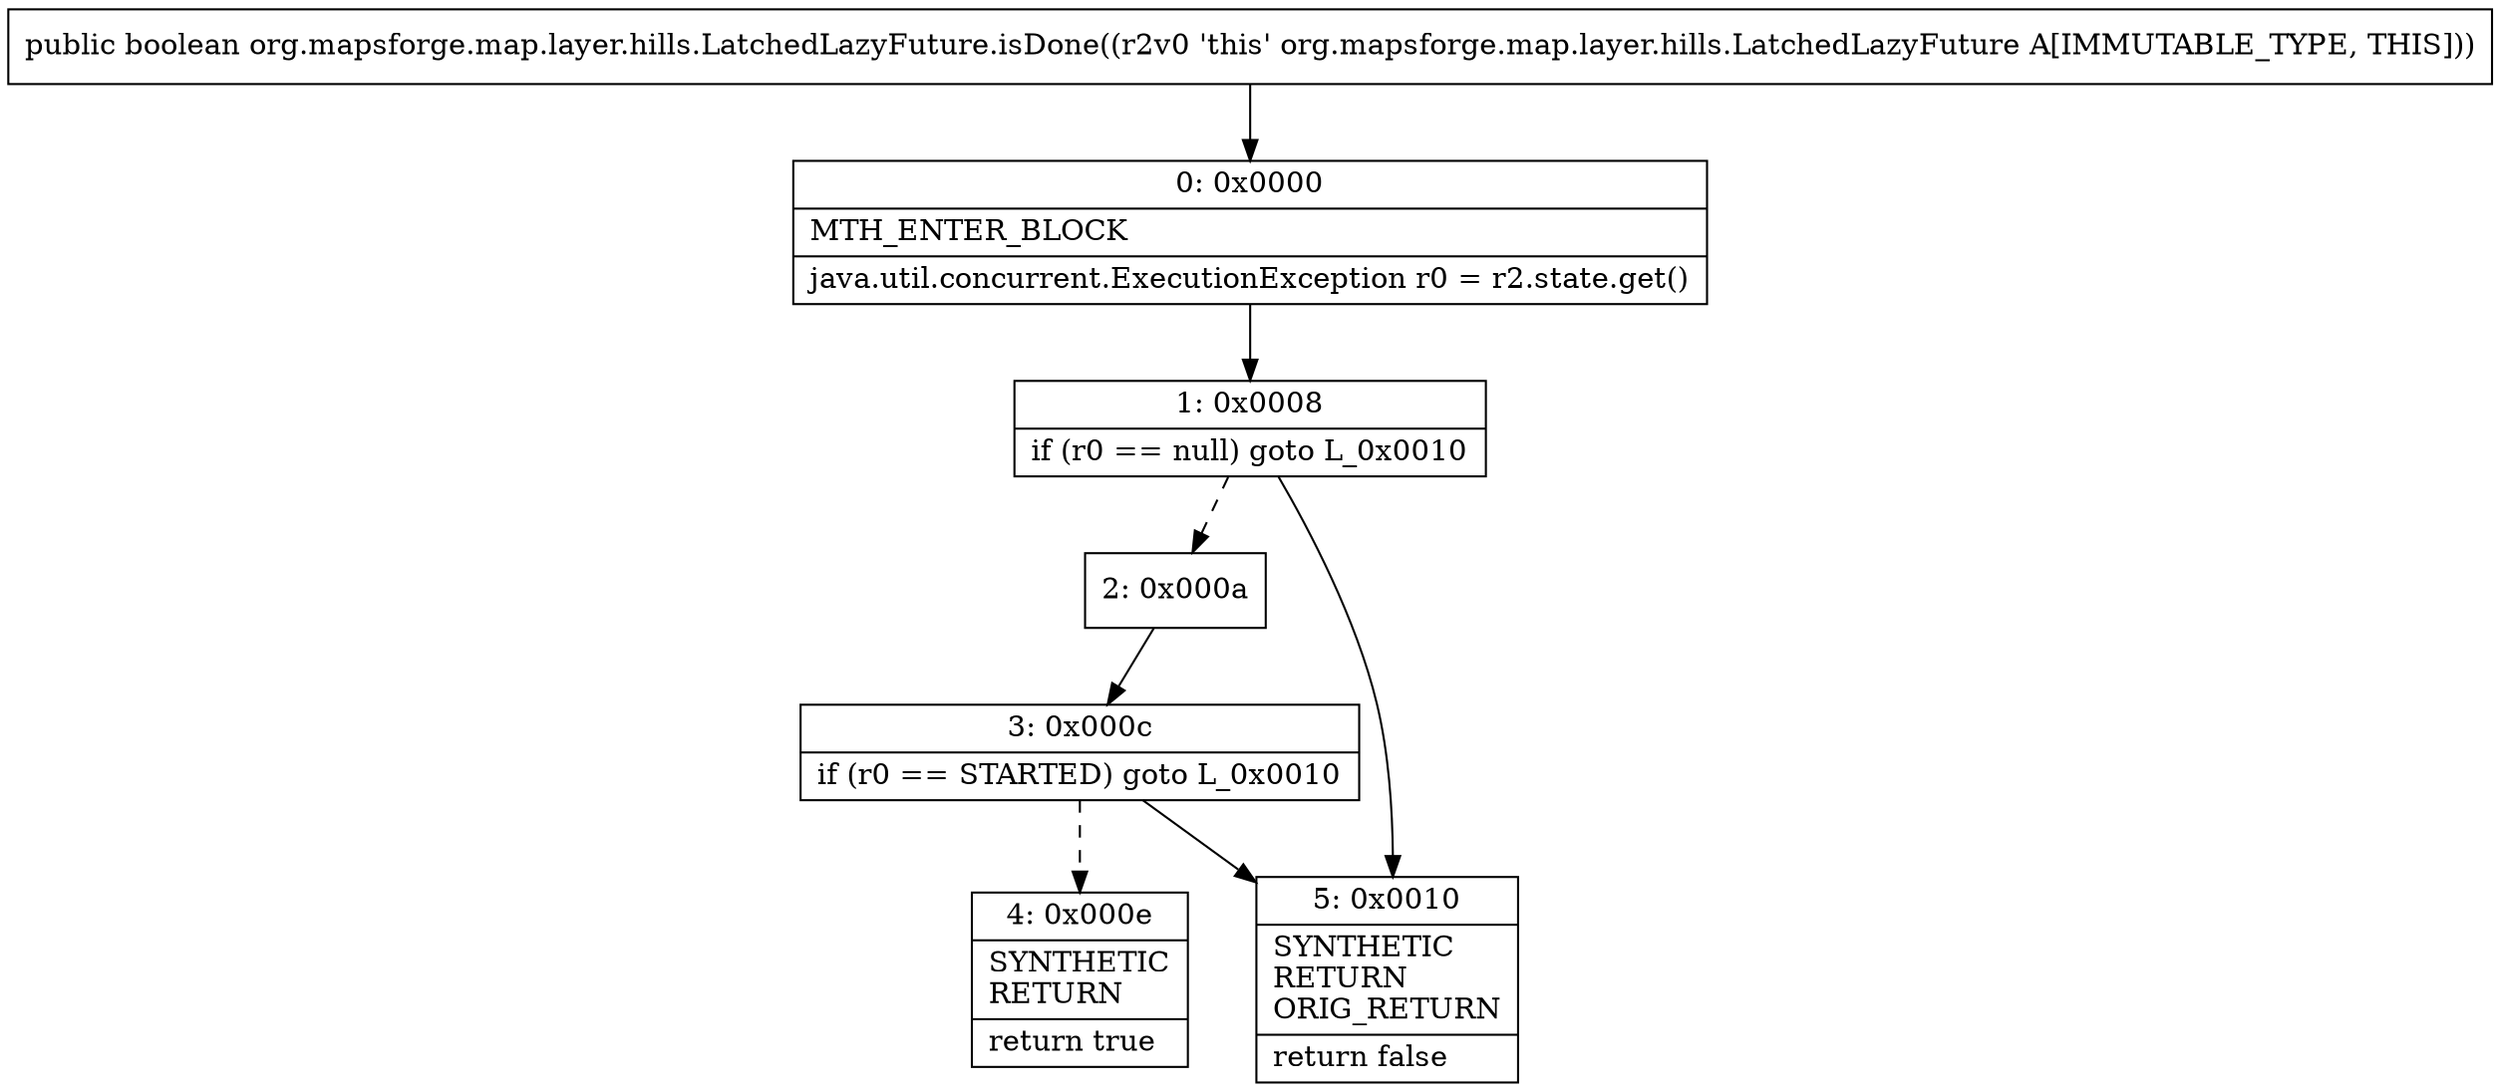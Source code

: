 digraph "CFG fororg.mapsforge.map.layer.hills.LatchedLazyFuture.isDone()Z" {
Node_0 [shape=record,label="{0\:\ 0x0000|MTH_ENTER_BLOCK\l|java.util.concurrent.ExecutionException r0 = r2.state.get()\l}"];
Node_1 [shape=record,label="{1\:\ 0x0008|if (r0 == null) goto L_0x0010\l}"];
Node_2 [shape=record,label="{2\:\ 0x000a}"];
Node_3 [shape=record,label="{3\:\ 0x000c|if (r0 == STARTED) goto L_0x0010\l}"];
Node_4 [shape=record,label="{4\:\ 0x000e|SYNTHETIC\lRETURN\l|return true\l}"];
Node_5 [shape=record,label="{5\:\ 0x0010|SYNTHETIC\lRETURN\lORIG_RETURN\l|return false\l}"];
MethodNode[shape=record,label="{public boolean org.mapsforge.map.layer.hills.LatchedLazyFuture.isDone((r2v0 'this' org.mapsforge.map.layer.hills.LatchedLazyFuture A[IMMUTABLE_TYPE, THIS])) }"];
MethodNode -> Node_0;
Node_0 -> Node_1;
Node_1 -> Node_2[style=dashed];
Node_1 -> Node_5;
Node_2 -> Node_3;
Node_3 -> Node_4[style=dashed];
Node_3 -> Node_5;
}

